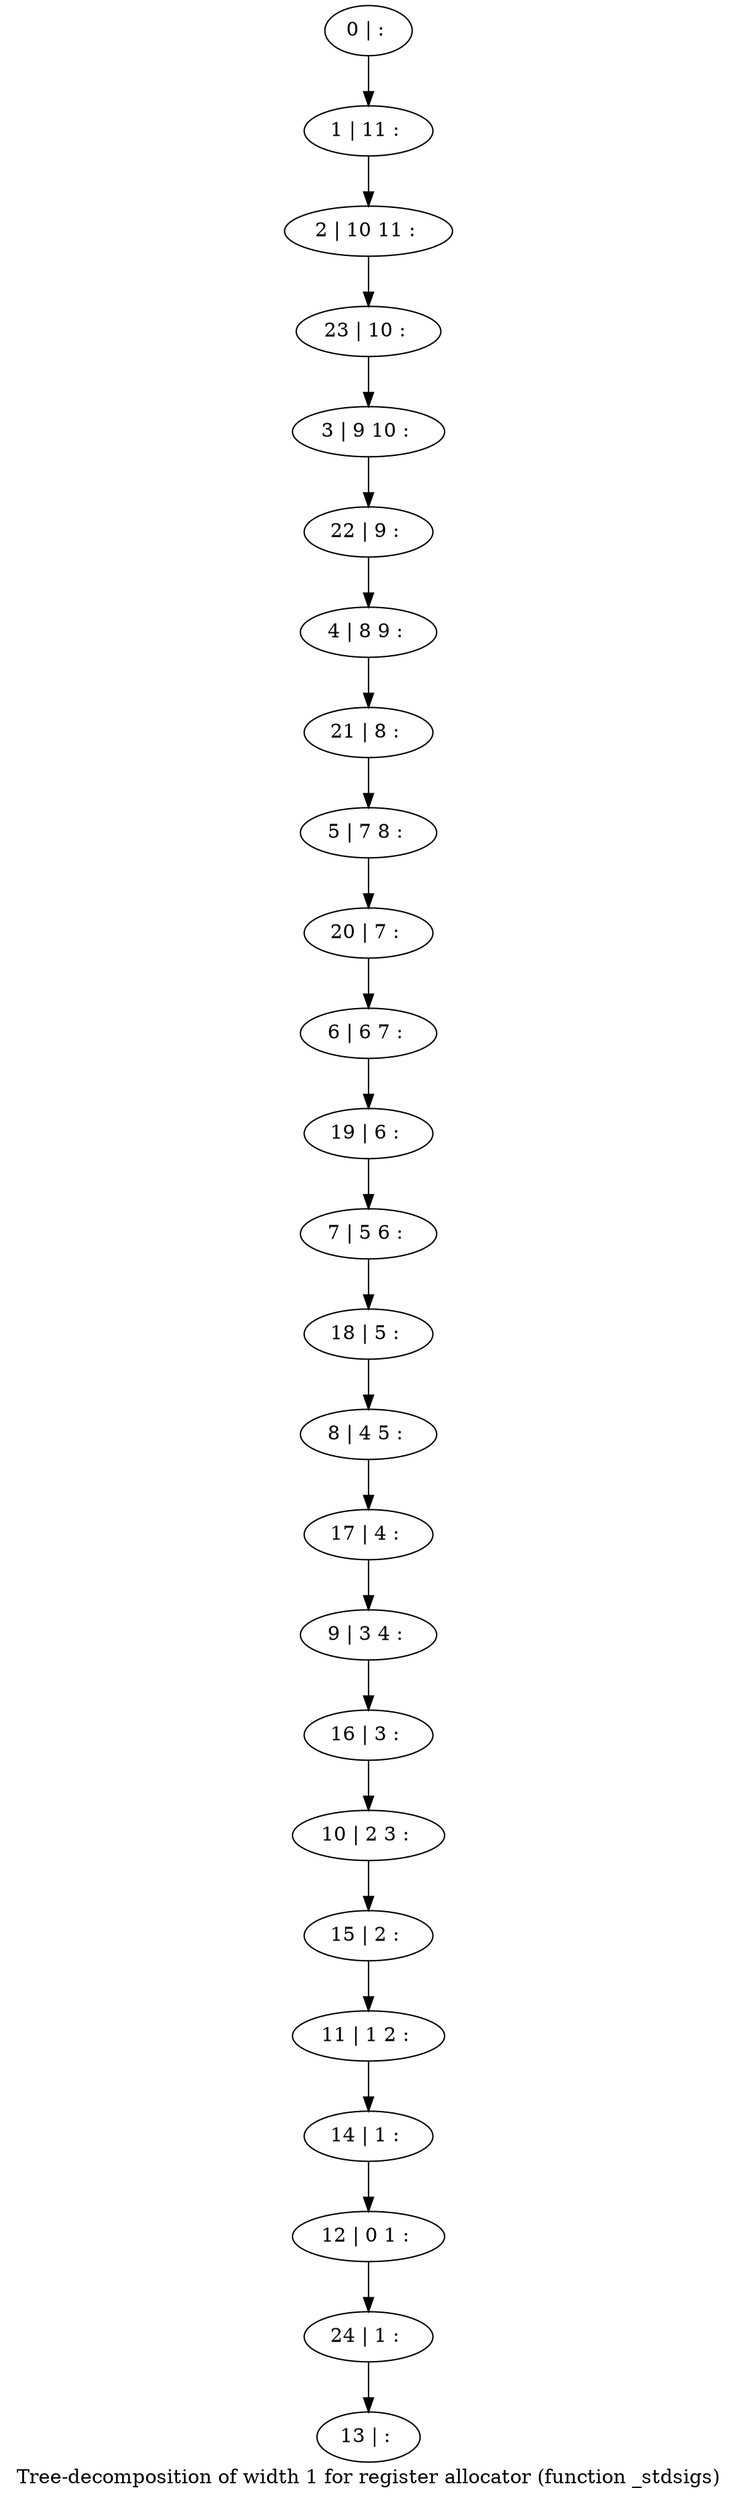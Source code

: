 digraph G {
graph [label="Tree-decomposition of width 1 for register allocator (function _stdsigs)"]
0[label="0 | : "];
1[label="1 | 11 : "];
2[label="2 | 10 11 : "];
3[label="3 | 9 10 : "];
4[label="4 | 8 9 : "];
5[label="5 | 7 8 : "];
6[label="6 | 6 7 : "];
7[label="7 | 5 6 : "];
8[label="8 | 4 5 : "];
9[label="9 | 3 4 : "];
10[label="10 | 2 3 : "];
11[label="11 | 1 2 : "];
12[label="12 | 0 1 : "];
13[label="13 | : "];
14[label="14 | 1 : "];
15[label="15 | 2 : "];
16[label="16 | 3 : "];
17[label="17 | 4 : "];
18[label="18 | 5 : "];
19[label="19 | 6 : "];
20[label="20 | 7 : "];
21[label="21 | 8 : "];
22[label="22 | 9 : "];
23[label="23 | 10 : "];
24[label="24 | 1 : "];
0->1 ;
1->2 ;
14->12 ;
11->14 ;
15->11 ;
10->15 ;
16->10 ;
9->16 ;
17->9 ;
8->17 ;
18->8 ;
7->18 ;
19->7 ;
6->19 ;
20->6 ;
5->20 ;
21->5 ;
4->21 ;
22->4 ;
3->22 ;
23->3 ;
2->23 ;
24->13 ;
12->24 ;
}
